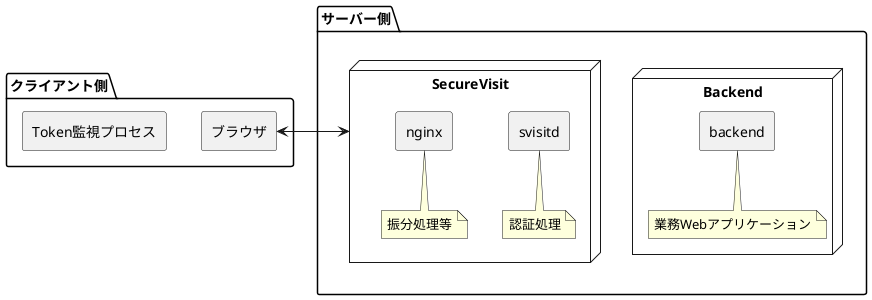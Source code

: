@startuml
skinparam BackgroundColor transparent
skinparam componentStyle rectangle
package "クライアント側" as client {
     [ブラウザ] as browser
     [Token監視プロセス] as token
}

package "サーバー側" as server {
   node Backend {
     [backend]
     note bottom of backend
       業務Webアプリケーション
     end note
   }
   node SecureVisit {
     [svisitd]
     note bottom of svisitd
       認証処理
     end note
     [nginx]
     note bottom of nginx
       振分処理等
     end note
   }
}
[browser] <-> [SecureVisit]
@enduml

